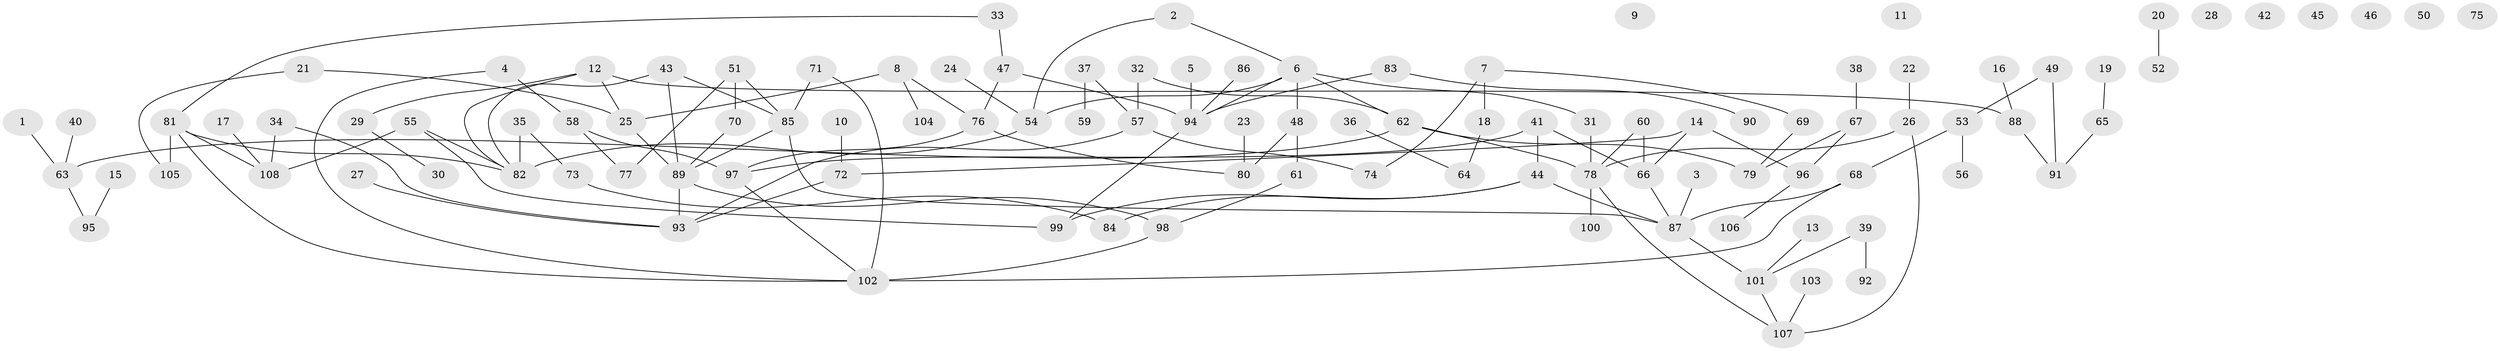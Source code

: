 // coarse degree distribution, {2: 0.20833333333333334, 13: 0.041666666666666664, 6: 0.125, 4: 0.125, 1: 0.16666666666666666, 3: 0.20833333333333334, 8: 0.041666666666666664, 5: 0.08333333333333333}
// Generated by graph-tools (version 1.1) at 2025/48/03/04/25 22:48:19]
// undirected, 108 vertices, 129 edges
graph export_dot {
  node [color=gray90,style=filled];
  1;
  2;
  3;
  4;
  5;
  6;
  7;
  8;
  9;
  10;
  11;
  12;
  13;
  14;
  15;
  16;
  17;
  18;
  19;
  20;
  21;
  22;
  23;
  24;
  25;
  26;
  27;
  28;
  29;
  30;
  31;
  32;
  33;
  34;
  35;
  36;
  37;
  38;
  39;
  40;
  41;
  42;
  43;
  44;
  45;
  46;
  47;
  48;
  49;
  50;
  51;
  52;
  53;
  54;
  55;
  56;
  57;
  58;
  59;
  60;
  61;
  62;
  63;
  64;
  65;
  66;
  67;
  68;
  69;
  70;
  71;
  72;
  73;
  74;
  75;
  76;
  77;
  78;
  79;
  80;
  81;
  82;
  83;
  84;
  85;
  86;
  87;
  88;
  89;
  90;
  91;
  92;
  93;
  94;
  95;
  96;
  97;
  98;
  99;
  100;
  101;
  102;
  103;
  104;
  105;
  106;
  107;
  108;
  1 -- 63;
  2 -- 6;
  2 -- 54;
  3 -- 87;
  4 -- 58;
  4 -- 102;
  5 -- 94;
  6 -- 31;
  6 -- 48;
  6 -- 54;
  6 -- 62;
  6 -- 94;
  7 -- 18;
  7 -- 69;
  7 -- 74;
  8 -- 25;
  8 -- 76;
  8 -- 104;
  10 -- 72;
  12 -- 25;
  12 -- 29;
  12 -- 82;
  12 -- 88;
  13 -- 101;
  14 -- 66;
  14 -- 72;
  14 -- 96;
  15 -- 95;
  16 -- 88;
  17 -- 108;
  18 -- 64;
  19 -- 65;
  20 -- 52;
  21 -- 25;
  21 -- 105;
  22 -- 26;
  23 -- 80;
  24 -- 54;
  25 -- 89;
  26 -- 78;
  26 -- 107;
  27 -- 93;
  29 -- 30;
  31 -- 78;
  32 -- 57;
  32 -- 62;
  33 -- 47;
  33 -- 81;
  34 -- 93;
  34 -- 108;
  35 -- 73;
  35 -- 82;
  36 -- 64;
  37 -- 57;
  37 -- 59;
  38 -- 67;
  39 -- 92;
  39 -- 101;
  40 -- 63;
  41 -- 44;
  41 -- 66;
  41 -- 97;
  43 -- 82;
  43 -- 85;
  43 -- 89;
  44 -- 84;
  44 -- 87;
  44 -- 99;
  47 -- 76;
  47 -- 94;
  48 -- 61;
  48 -- 80;
  49 -- 53;
  49 -- 91;
  51 -- 70;
  51 -- 77;
  51 -- 85;
  53 -- 56;
  53 -- 68;
  54 -- 82;
  55 -- 82;
  55 -- 99;
  55 -- 108;
  57 -- 74;
  57 -- 93;
  58 -- 77;
  58 -- 97;
  60 -- 66;
  60 -- 78;
  61 -- 98;
  62 -- 63;
  62 -- 78;
  62 -- 79;
  63 -- 95;
  65 -- 91;
  66 -- 87;
  67 -- 79;
  67 -- 96;
  68 -- 87;
  68 -- 102;
  69 -- 79;
  70 -- 89;
  71 -- 85;
  71 -- 102;
  72 -- 93;
  73 -- 84;
  76 -- 80;
  76 -- 97;
  78 -- 100;
  78 -- 107;
  81 -- 82;
  81 -- 102;
  81 -- 105;
  81 -- 108;
  83 -- 90;
  83 -- 94;
  85 -- 87;
  85 -- 89;
  86 -- 94;
  87 -- 101;
  88 -- 91;
  89 -- 93;
  89 -- 98;
  94 -- 99;
  96 -- 106;
  97 -- 102;
  98 -- 102;
  101 -- 107;
  103 -- 107;
}
